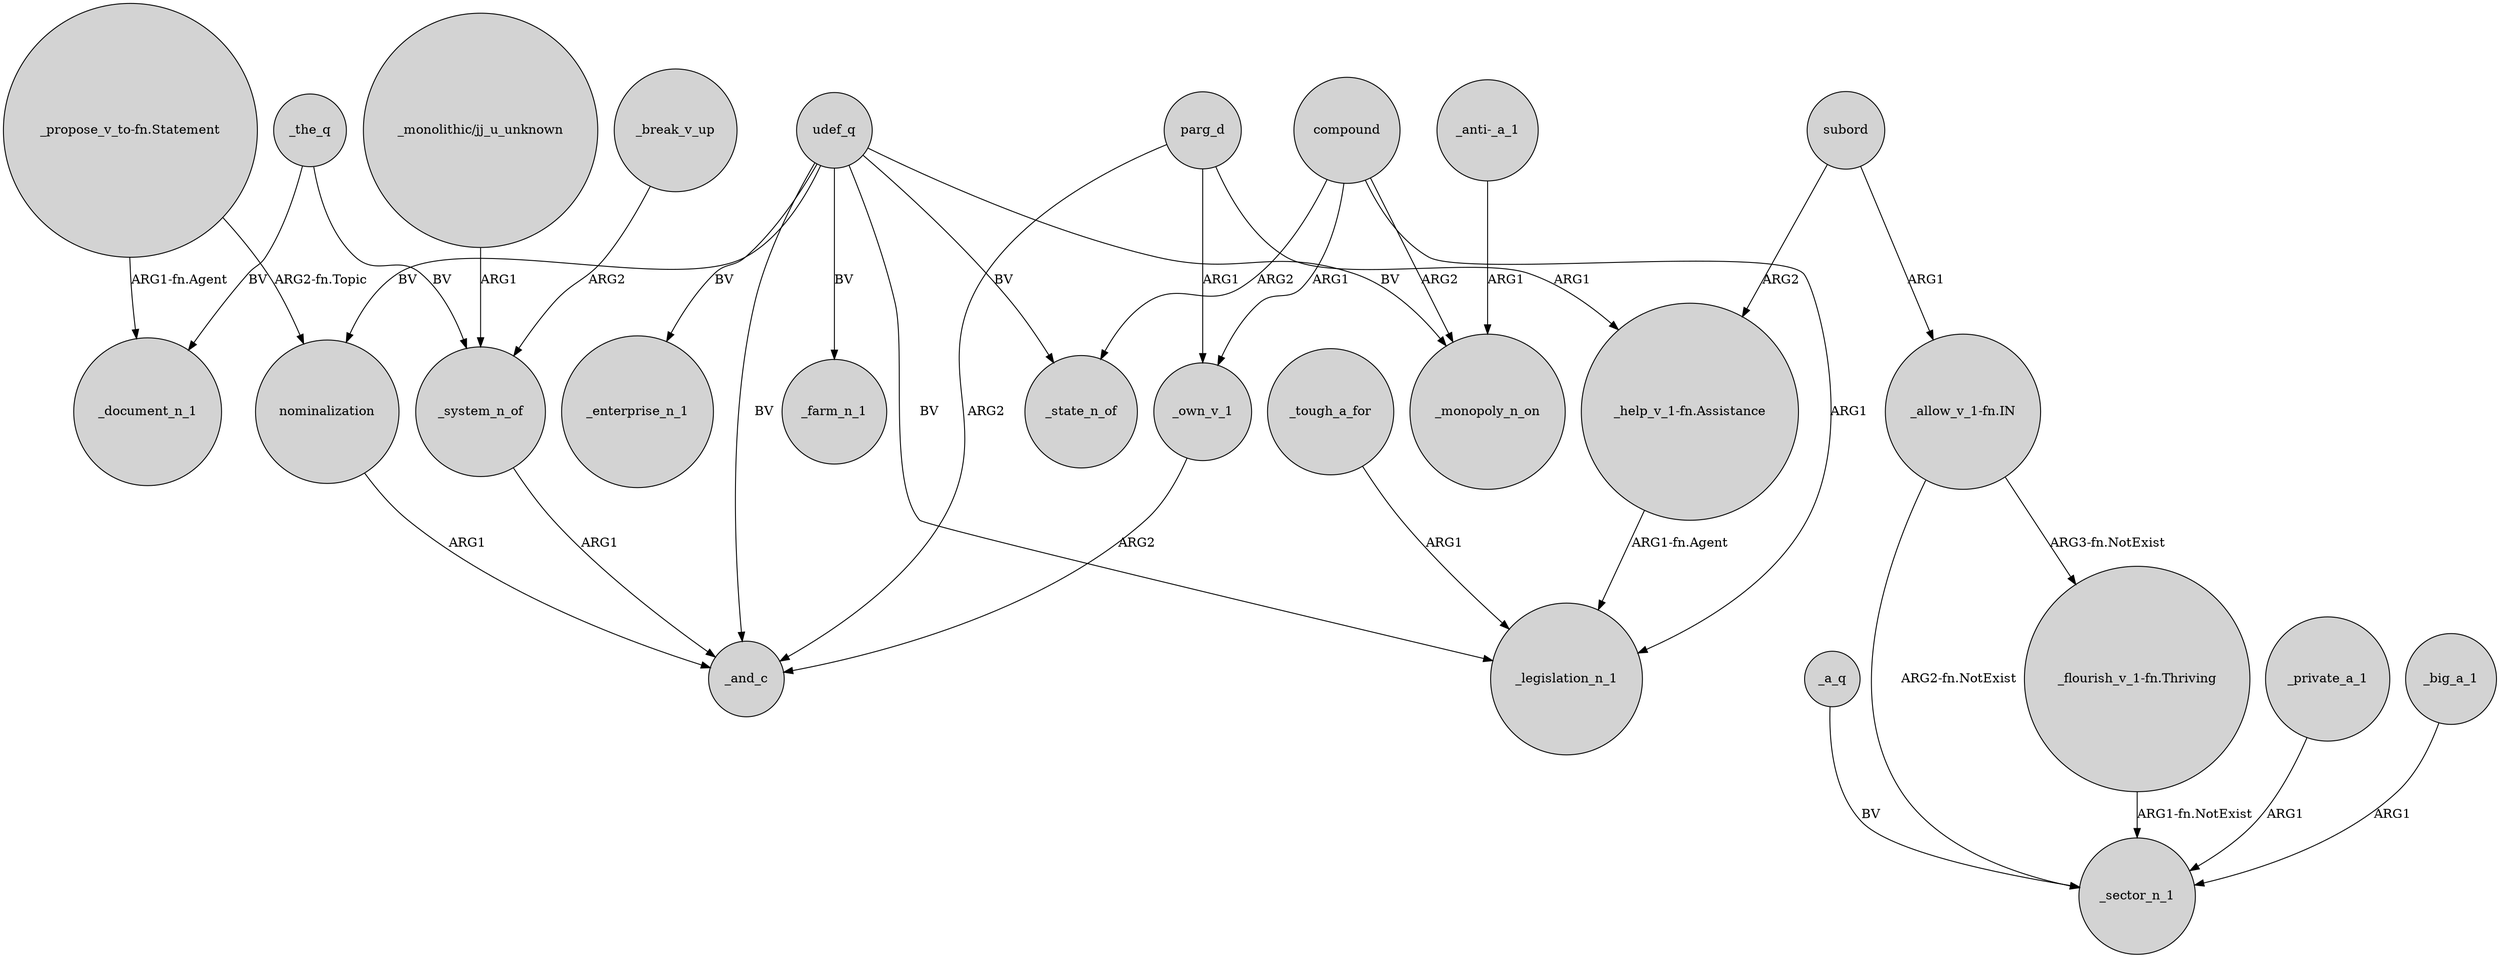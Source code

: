 digraph {
	node [shape=circle style=filled]
	_the_q -> _document_n_1 [label=BV]
	udef_q -> _enterprise_n_1 [label=BV]
	_a_q -> _sector_n_1 [label=BV]
	subord -> "_help_v_1-fn.Assistance" [label=ARG2]
	parg_d -> _own_v_1 [label=ARG1]
	"_flourish_v_1-fn.Thriving" -> _sector_n_1 [label="ARG1-fn.NotExist"]
	nominalization -> _and_c [label=ARG1]
	_system_n_of -> _and_c [label=ARG1]
	"_monolithic/jj_u_unknown" -> _system_n_of [label=ARG1]
	udef_q -> _state_n_of [label=BV]
	compound -> _state_n_of [label=ARG2]
	compound -> _own_v_1 [label=ARG1]
	"_anti-_a_1" -> _monopoly_n_on [label=ARG1]
	_break_v_up -> _system_n_of [label=ARG2]
	parg_d -> _and_c [label=ARG2]
	"_propose_v_to-fn.Statement" -> nominalization [label="ARG2-fn.Topic"]
	subord -> "_allow_v_1-fn.IN" [label=ARG1]
	_own_v_1 -> _and_c [label=ARG2]
	"_help_v_1-fn.Assistance" -> _legislation_n_1 [label="ARG1-fn.Agent"]
	"_propose_v_to-fn.Statement" -> _document_n_1 [label="ARG1-fn.Agent"]
	udef_q -> nominalization [label=BV]
	udef_q -> _monopoly_n_on [label=BV]
	"_allow_v_1-fn.IN" -> "_flourish_v_1-fn.Thriving" [label="ARG3-fn.NotExist"]
	_private_a_1 -> _sector_n_1 [label=ARG1]
	compound -> _legislation_n_1 [label=ARG1]
	_big_a_1 -> _sector_n_1 [label=ARG1]
	"_allow_v_1-fn.IN" -> _sector_n_1 [label="ARG2-fn.NotExist"]
	_the_q -> _system_n_of [label=BV]
	parg_d -> "_help_v_1-fn.Assistance" [label=ARG1]
	udef_q -> _legislation_n_1 [label=BV]
	udef_q -> _farm_n_1 [label=BV]
	_tough_a_for -> _legislation_n_1 [label=ARG1]
	udef_q -> _and_c [label=BV]
	compound -> _monopoly_n_on [label=ARG2]
}

